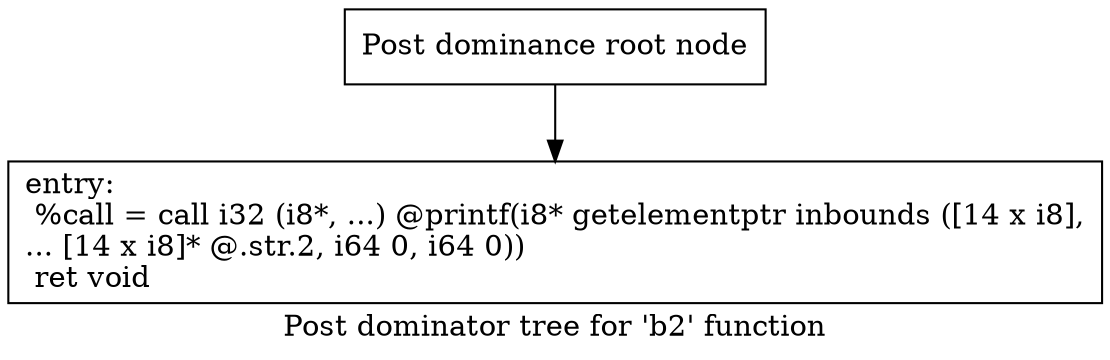 digraph "Post dominator tree for 'b2' function" {
	label="Post dominator tree for 'b2' function";

	Node0xe87880 [shape=record,label="{Post dominance root node}"];
	Node0xe87880 -> Node0xe876b0;
	Node0xe876b0 [shape=record,label="{entry:\l  %call = call i32 (i8*, ...) @printf(i8* getelementptr inbounds ([14 x i8],\l... [14 x i8]* @.str.2, i64 0, i64 0))\l  ret void\l}"];
}

